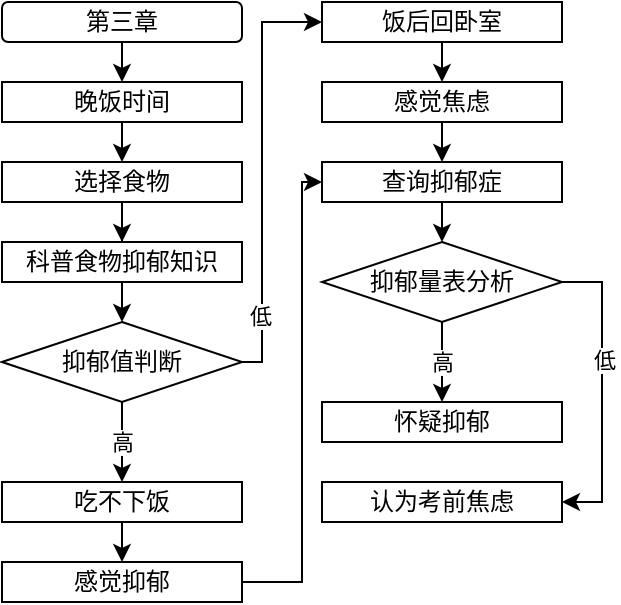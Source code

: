 <mxfile version="18.1.1" type="github">
  <diagram id="14JXQF6iqYJc_i1V44Bh" name="第 1 页">
    <mxGraphModel dx="688" dy="519" grid="1" gridSize="10" guides="1" tooltips="1" connect="1" arrows="1" fold="1" page="1" pageScale="1" pageWidth="827" pageHeight="1169" math="0" shadow="0">
      <root>
        <mxCell id="0" />
        <mxCell id="1" parent="0" />
        <mxCell id="Dg7YLbpLQUtgEisMfMO5-1" style="edgeStyle=orthogonalEdgeStyle;rounded=0;orthogonalLoop=1;jettySize=auto;html=1;exitX=0.5;exitY=1;exitDx=0;exitDy=0;entryX=0.5;entryY=0;entryDx=0;entryDy=0;" edge="1" parent="1" source="Dg7YLbpLQUtgEisMfMO5-2" target="Dg7YLbpLQUtgEisMfMO5-4">
          <mxGeometry relative="1" as="geometry" />
        </mxCell>
        <mxCell id="Dg7YLbpLQUtgEisMfMO5-2" value="第三章" style="rounded=1;whiteSpace=wrap;html=1;" vertex="1" parent="1">
          <mxGeometry x="280" y="80" width="120" height="20" as="geometry" />
        </mxCell>
        <mxCell id="Dg7YLbpLQUtgEisMfMO5-3" style="edgeStyle=orthogonalEdgeStyle;rounded=0;orthogonalLoop=1;jettySize=auto;html=1;exitX=0.5;exitY=1;exitDx=0;exitDy=0;entryX=0.5;entryY=0;entryDx=0;entryDy=0;" edge="1" parent="1" source="Dg7YLbpLQUtgEisMfMO5-4">
          <mxGeometry relative="1" as="geometry">
            <mxPoint x="340" y="160" as="targetPoint" />
          </mxGeometry>
        </mxCell>
        <mxCell id="Dg7YLbpLQUtgEisMfMO5-4" value="晚饭时间" style="rounded=0;whiteSpace=wrap;html=1;" vertex="1" parent="1">
          <mxGeometry x="280" y="120" width="120" height="20" as="geometry" />
        </mxCell>
        <mxCell id="Dg7YLbpLQUtgEisMfMO5-9" style="edgeStyle=orthogonalEdgeStyle;rounded=0;orthogonalLoop=1;jettySize=auto;html=1;exitX=0.5;exitY=1;exitDx=0;exitDy=0;entryX=0.5;entryY=0;entryDx=0;entryDy=0;" edge="1" parent="1" source="Dg7YLbpLQUtgEisMfMO5-5" target="Dg7YLbpLQUtgEisMfMO5-8">
          <mxGeometry relative="1" as="geometry" />
        </mxCell>
        <mxCell id="Dg7YLbpLQUtgEisMfMO5-5" value="科普食物抑郁知识" style="rounded=0;whiteSpace=wrap;html=1;" vertex="1" parent="1">
          <mxGeometry x="280" y="200" width="120" height="20" as="geometry" />
        </mxCell>
        <mxCell id="Dg7YLbpLQUtgEisMfMO5-6" style="edgeStyle=orthogonalEdgeStyle;rounded=0;orthogonalLoop=1;jettySize=auto;html=1;exitX=0.5;exitY=1;exitDx=0;exitDy=0;" edge="1" parent="1" source="Dg7YLbpLQUtgEisMfMO5-7" target="Dg7YLbpLQUtgEisMfMO5-5">
          <mxGeometry relative="1" as="geometry" />
        </mxCell>
        <mxCell id="Dg7YLbpLQUtgEisMfMO5-7" value="选择食物" style="rounded=0;whiteSpace=wrap;html=1;" vertex="1" parent="1">
          <mxGeometry x="280" y="160" width="120" height="20" as="geometry" />
        </mxCell>
        <mxCell id="Dg7YLbpLQUtgEisMfMO5-11" value="高" style="edgeStyle=orthogonalEdgeStyle;rounded=0;orthogonalLoop=1;jettySize=auto;html=1;exitX=0.5;exitY=1;exitDx=0;exitDy=0;entryX=0.5;entryY=0;entryDx=0;entryDy=0;" edge="1" parent="1" source="Dg7YLbpLQUtgEisMfMO5-8" target="Dg7YLbpLQUtgEisMfMO5-10">
          <mxGeometry relative="1" as="geometry" />
        </mxCell>
        <mxCell id="Dg7YLbpLQUtgEisMfMO5-15" style="edgeStyle=orthogonalEdgeStyle;rounded=0;orthogonalLoop=1;jettySize=auto;html=1;exitX=1;exitY=0.5;exitDx=0;exitDy=0;entryX=0;entryY=0.5;entryDx=0;entryDy=0;" edge="1" parent="1" source="Dg7YLbpLQUtgEisMfMO5-8" target="Dg7YLbpLQUtgEisMfMO5-14">
          <mxGeometry relative="1" as="geometry">
            <Array as="points">
              <mxPoint x="410" y="260" />
              <mxPoint x="410" y="90" />
            </Array>
          </mxGeometry>
        </mxCell>
        <mxCell id="Dg7YLbpLQUtgEisMfMO5-35" value="低" style="edgeLabel;html=1;align=center;verticalAlign=middle;resizable=0;points=[];" vertex="1" connectable="0" parent="Dg7YLbpLQUtgEisMfMO5-15">
          <mxGeometry x="-0.684" y="1" relative="1" as="geometry">
            <mxPoint as="offset" />
          </mxGeometry>
        </mxCell>
        <mxCell id="Dg7YLbpLQUtgEisMfMO5-8" value="抑郁值判断" style="rhombus;whiteSpace=wrap;html=1;" vertex="1" parent="1">
          <mxGeometry x="280" y="240" width="120" height="40" as="geometry" />
        </mxCell>
        <mxCell id="Dg7YLbpLQUtgEisMfMO5-13" style="edgeStyle=orthogonalEdgeStyle;rounded=0;orthogonalLoop=1;jettySize=auto;html=1;exitX=0.5;exitY=1;exitDx=0;exitDy=0;entryX=0.5;entryY=0;entryDx=0;entryDy=0;" edge="1" parent="1" source="Dg7YLbpLQUtgEisMfMO5-10" target="Dg7YLbpLQUtgEisMfMO5-12">
          <mxGeometry relative="1" as="geometry" />
        </mxCell>
        <mxCell id="Dg7YLbpLQUtgEisMfMO5-10" value="吃不下饭" style="rounded=0;whiteSpace=wrap;html=1;" vertex="1" parent="1">
          <mxGeometry x="280" y="320" width="120" height="20" as="geometry" />
        </mxCell>
        <mxCell id="Dg7YLbpLQUtgEisMfMO5-27" style="edgeStyle=orthogonalEdgeStyle;rounded=0;orthogonalLoop=1;jettySize=auto;html=1;exitX=1;exitY=0.5;exitDx=0;exitDy=0;entryX=0;entryY=0.5;entryDx=0;entryDy=0;" edge="1" parent="1" source="Dg7YLbpLQUtgEisMfMO5-12" target="Dg7YLbpLQUtgEisMfMO5-18">
          <mxGeometry relative="1" as="geometry">
            <Array as="points">
              <mxPoint x="430" y="370" />
              <mxPoint x="430" y="170" />
            </Array>
          </mxGeometry>
        </mxCell>
        <mxCell id="Dg7YLbpLQUtgEisMfMO5-12" value="感觉抑郁" style="rounded=0;whiteSpace=wrap;html=1;" vertex="1" parent="1">
          <mxGeometry x="280" y="360" width="120" height="20" as="geometry" />
        </mxCell>
        <mxCell id="Dg7YLbpLQUtgEisMfMO5-17" style="edgeStyle=orthogonalEdgeStyle;rounded=0;orthogonalLoop=1;jettySize=auto;html=1;exitX=0.5;exitY=1;exitDx=0;exitDy=0;entryX=0.5;entryY=0;entryDx=0;entryDy=0;" edge="1" parent="1" source="Dg7YLbpLQUtgEisMfMO5-14" target="Dg7YLbpLQUtgEisMfMO5-16">
          <mxGeometry relative="1" as="geometry" />
        </mxCell>
        <mxCell id="Dg7YLbpLQUtgEisMfMO5-14" value="饭后回卧室" style="rounded=0;whiteSpace=wrap;html=1;" vertex="1" parent="1">
          <mxGeometry x="440" y="80" width="120" height="20" as="geometry" />
        </mxCell>
        <mxCell id="Dg7YLbpLQUtgEisMfMO5-19" style="edgeStyle=orthogonalEdgeStyle;rounded=0;orthogonalLoop=1;jettySize=auto;html=1;exitX=0.5;exitY=1;exitDx=0;exitDy=0;entryX=0.5;entryY=0;entryDx=0;entryDy=0;" edge="1" parent="1" source="Dg7YLbpLQUtgEisMfMO5-16" target="Dg7YLbpLQUtgEisMfMO5-18">
          <mxGeometry relative="1" as="geometry" />
        </mxCell>
        <mxCell id="Dg7YLbpLQUtgEisMfMO5-16" value="感觉焦虑" style="rounded=0;whiteSpace=wrap;html=1;" vertex="1" parent="1">
          <mxGeometry x="440" y="120" width="120" height="20" as="geometry" />
        </mxCell>
        <mxCell id="Dg7YLbpLQUtgEisMfMO5-29" style="edgeStyle=orthogonalEdgeStyle;rounded=0;orthogonalLoop=1;jettySize=auto;html=1;exitX=0.5;exitY=1;exitDx=0;exitDy=0;entryX=0.5;entryY=0;entryDx=0;entryDy=0;" edge="1" parent="1" source="Dg7YLbpLQUtgEisMfMO5-18" target="Dg7YLbpLQUtgEisMfMO5-21">
          <mxGeometry relative="1" as="geometry" />
        </mxCell>
        <mxCell id="Dg7YLbpLQUtgEisMfMO5-18" value="查询抑郁症" style="rounded=0;whiteSpace=wrap;html=1;" vertex="1" parent="1">
          <mxGeometry x="440" y="160" width="120" height="20" as="geometry" />
        </mxCell>
        <mxCell id="Dg7YLbpLQUtgEisMfMO5-31" value="高" style="edgeStyle=orthogonalEdgeStyle;rounded=0;orthogonalLoop=1;jettySize=auto;html=1;exitX=0.5;exitY=1;exitDx=0;exitDy=0;entryX=0.5;entryY=0;entryDx=0;entryDy=0;" edge="1" parent="1" source="Dg7YLbpLQUtgEisMfMO5-21" target="Dg7YLbpLQUtgEisMfMO5-30">
          <mxGeometry relative="1" as="geometry" />
        </mxCell>
        <mxCell id="Dg7YLbpLQUtgEisMfMO5-33" style="edgeStyle=orthogonalEdgeStyle;rounded=0;orthogonalLoop=1;jettySize=auto;html=1;exitX=1;exitY=0.5;exitDx=0;exitDy=0;entryX=1;entryY=0.5;entryDx=0;entryDy=0;" edge="1" parent="1" source="Dg7YLbpLQUtgEisMfMO5-21" target="Dg7YLbpLQUtgEisMfMO5-32">
          <mxGeometry relative="1" as="geometry" />
        </mxCell>
        <mxCell id="Dg7YLbpLQUtgEisMfMO5-34" value="低" style="edgeLabel;html=1;align=center;verticalAlign=middle;resizable=0;points=[];" vertex="1" connectable="0" parent="Dg7YLbpLQUtgEisMfMO5-33">
          <mxGeometry x="-0.216" y="1" relative="1" as="geometry">
            <mxPoint as="offset" />
          </mxGeometry>
        </mxCell>
        <mxCell id="Dg7YLbpLQUtgEisMfMO5-21" value="抑郁量表分析" style="rhombus;whiteSpace=wrap;html=1;" vertex="1" parent="1">
          <mxGeometry x="440" y="200" width="120" height="40" as="geometry" />
        </mxCell>
        <mxCell id="Dg7YLbpLQUtgEisMfMO5-30" value="怀疑抑郁" style="rounded=0;whiteSpace=wrap;html=1;" vertex="1" parent="1">
          <mxGeometry x="440" y="280" width="120" height="20" as="geometry" />
        </mxCell>
        <mxCell id="Dg7YLbpLQUtgEisMfMO5-32" value="认为考前焦虑" style="rounded=0;whiteSpace=wrap;html=1;" vertex="1" parent="1">
          <mxGeometry x="440" y="320" width="120" height="20" as="geometry" />
        </mxCell>
      </root>
    </mxGraphModel>
  </diagram>
</mxfile>
